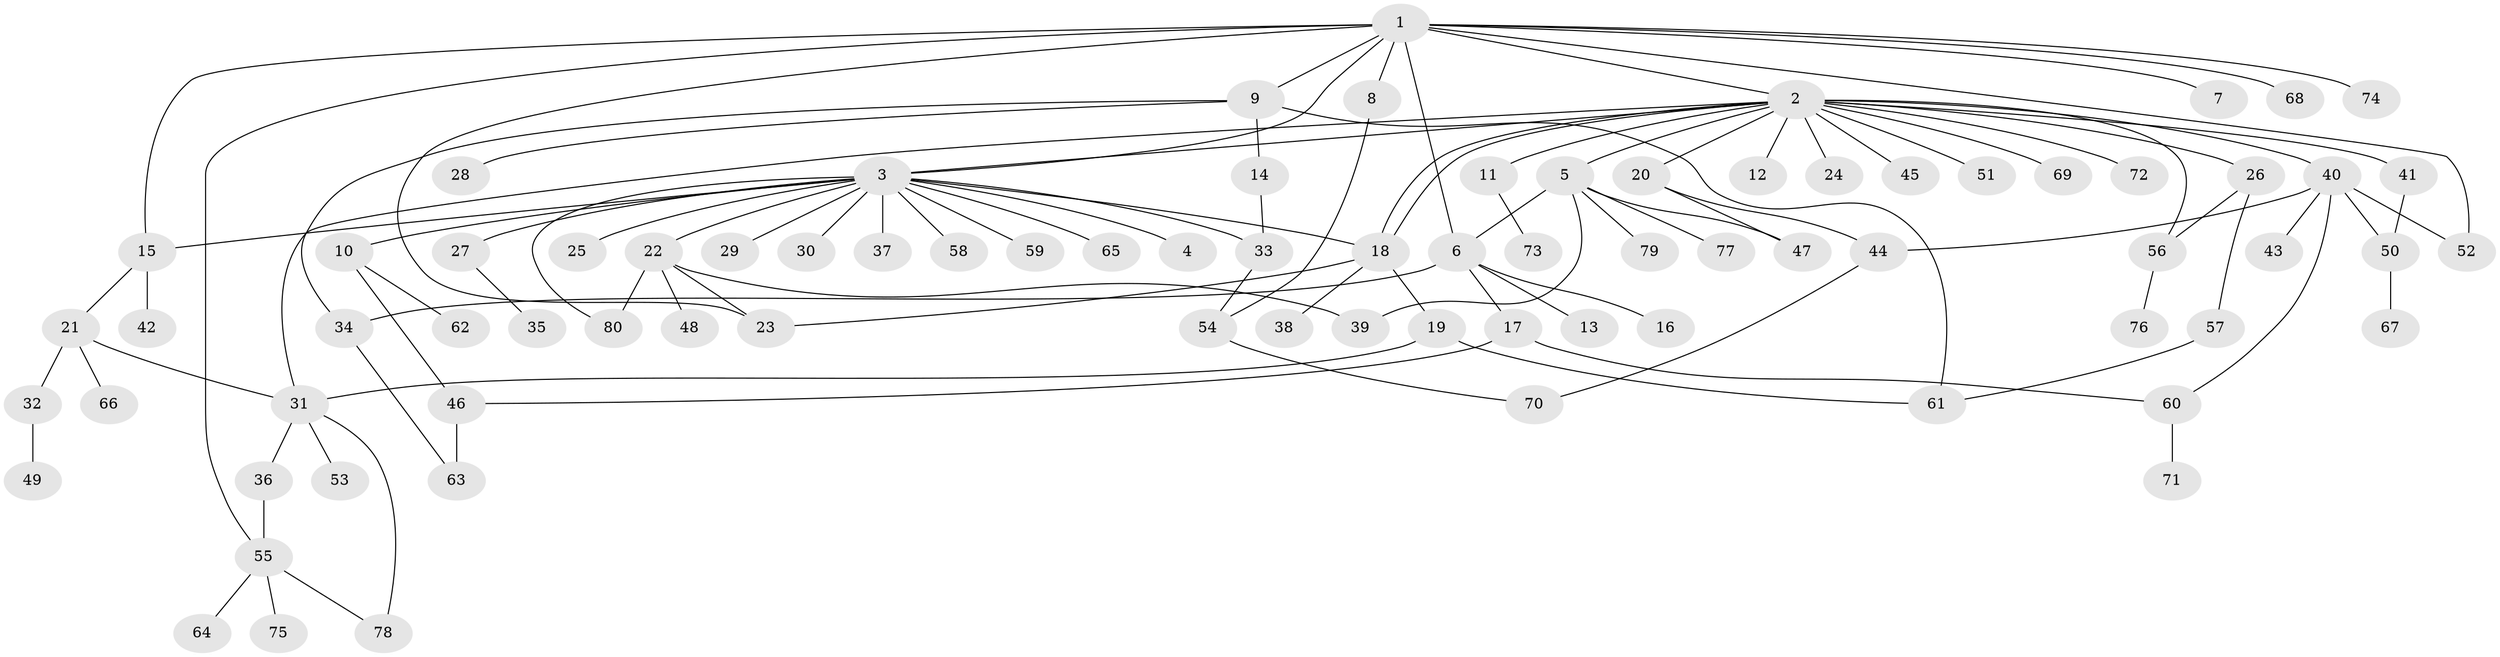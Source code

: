 // coarse degree distribution, {11: 0.016666666666666666, 18: 0.016666666666666666, 16: 0.016666666666666666, 1: 0.5666666666666667, 10: 0.016666666666666666, 2: 0.08333333333333333, 6: 0.016666666666666666, 3: 0.15, 4: 0.05, 5: 0.03333333333333333, 7: 0.03333333333333333}
// Generated by graph-tools (version 1.1) at 2025/51/02/27/25 19:51:54]
// undirected, 80 vertices, 106 edges
graph export_dot {
graph [start="1"]
  node [color=gray90,style=filled];
  1;
  2;
  3;
  4;
  5;
  6;
  7;
  8;
  9;
  10;
  11;
  12;
  13;
  14;
  15;
  16;
  17;
  18;
  19;
  20;
  21;
  22;
  23;
  24;
  25;
  26;
  27;
  28;
  29;
  30;
  31;
  32;
  33;
  34;
  35;
  36;
  37;
  38;
  39;
  40;
  41;
  42;
  43;
  44;
  45;
  46;
  47;
  48;
  49;
  50;
  51;
  52;
  53;
  54;
  55;
  56;
  57;
  58;
  59;
  60;
  61;
  62;
  63;
  64;
  65;
  66;
  67;
  68;
  69;
  70;
  71;
  72;
  73;
  74;
  75;
  76;
  77;
  78;
  79;
  80;
  1 -- 2;
  1 -- 3;
  1 -- 6;
  1 -- 7;
  1 -- 8;
  1 -- 9;
  1 -- 15;
  1 -- 23;
  1 -- 52;
  1 -- 55;
  1 -- 68;
  1 -- 74;
  2 -- 3;
  2 -- 5;
  2 -- 11;
  2 -- 12;
  2 -- 18;
  2 -- 18;
  2 -- 20;
  2 -- 24;
  2 -- 26;
  2 -- 31;
  2 -- 40;
  2 -- 41;
  2 -- 45;
  2 -- 51;
  2 -- 56;
  2 -- 69;
  2 -- 72;
  3 -- 4;
  3 -- 10;
  3 -- 15;
  3 -- 18;
  3 -- 22;
  3 -- 25;
  3 -- 27;
  3 -- 29;
  3 -- 30;
  3 -- 33;
  3 -- 37;
  3 -- 58;
  3 -- 59;
  3 -- 65;
  3 -- 80;
  5 -- 6;
  5 -- 39;
  5 -- 47;
  5 -- 77;
  5 -- 79;
  6 -- 13;
  6 -- 16;
  6 -- 17;
  6 -- 34;
  8 -- 54;
  9 -- 14;
  9 -- 28;
  9 -- 34;
  9 -- 61;
  10 -- 46;
  10 -- 62;
  11 -- 73;
  14 -- 33;
  15 -- 21;
  15 -- 42;
  17 -- 46;
  17 -- 60;
  18 -- 19;
  18 -- 23;
  18 -- 38;
  19 -- 31;
  19 -- 61;
  20 -- 44;
  20 -- 47;
  21 -- 31;
  21 -- 32;
  21 -- 66;
  22 -- 23;
  22 -- 39;
  22 -- 48;
  22 -- 80;
  26 -- 56;
  26 -- 57;
  27 -- 35;
  31 -- 36;
  31 -- 53;
  31 -- 78;
  32 -- 49;
  33 -- 54;
  34 -- 63;
  36 -- 55;
  40 -- 43;
  40 -- 44;
  40 -- 50;
  40 -- 52;
  40 -- 60;
  41 -- 50;
  44 -- 70;
  46 -- 63;
  50 -- 67;
  54 -- 70;
  55 -- 64;
  55 -- 75;
  55 -- 78;
  56 -- 76;
  57 -- 61;
  60 -- 71;
}
